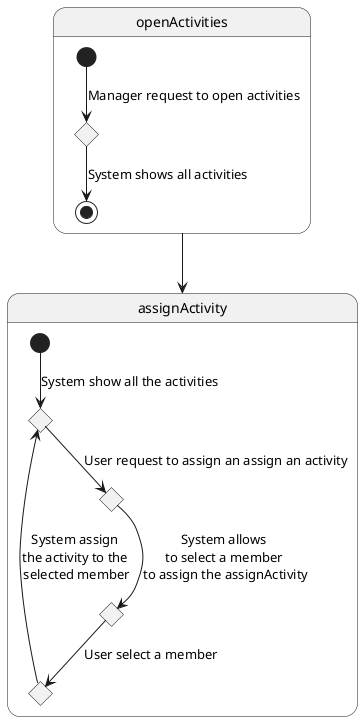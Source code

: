 @startuml

state openActivities {
    state 1 <<choice>>

    [*] --> 1 : Manager request to open activities
    1 --> [*] : System shows all activities
}

openActivities --> assignActivity

state assignActivity {
    state 3 <<choice>>
    state 4 <<choice>>
    state 5 <<choice>>
    state 6 <<choice>>

    [*] --> 3 : System show all the activities
    3 --> 4 : User request to assign an assign an activity
    4 --> 5 : System allows \nto select a member \nto assign the assignActivity
    5 --> 6 : User select a member
    6 -left-> 3 : System assign \nthe activity to the \nselected member
}


@enduml
